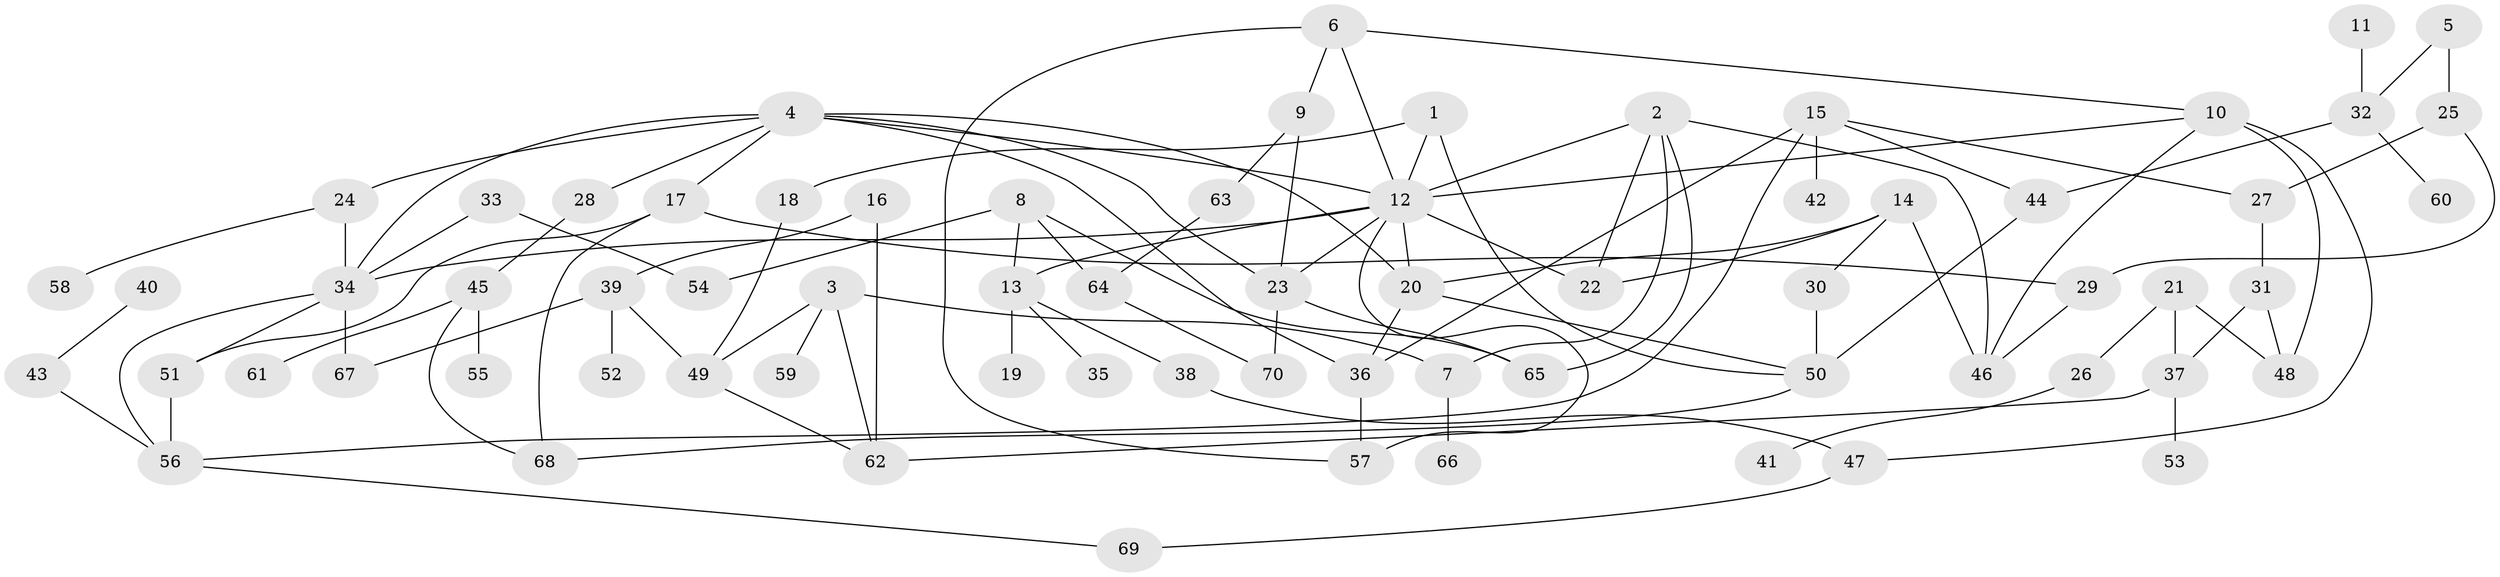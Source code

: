 // original degree distribution, {4: 0.1391304347826087, 11: 0.008695652173913044, 3: 0.17391304347826086, 6: 0.034782608695652174, 5: 0.05217391304347826, 1: 0.25217391304347825, 8: 0.017391304347826087, 2: 0.3217391304347826}
// Generated by graph-tools (version 1.1) at 2025/36/03/04/25 23:36:00]
// undirected, 70 vertices, 107 edges
graph export_dot {
  node [color=gray90,style=filled];
  1;
  2;
  3;
  4;
  5;
  6;
  7;
  8;
  9;
  10;
  11;
  12;
  13;
  14;
  15;
  16;
  17;
  18;
  19;
  20;
  21;
  22;
  23;
  24;
  25;
  26;
  27;
  28;
  29;
  30;
  31;
  32;
  33;
  34;
  35;
  36;
  37;
  38;
  39;
  40;
  41;
  42;
  43;
  44;
  45;
  46;
  47;
  48;
  49;
  50;
  51;
  52;
  53;
  54;
  55;
  56;
  57;
  58;
  59;
  60;
  61;
  62;
  63;
  64;
  65;
  66;
  67;
  68;
  69;
  70;
  1 -- 12 [weight=1.0];
  1 -- 18 [weight=1.0];
  1 -- 50 [weight=1.0];
  2 -- 7 [weight=1.0];
  2 -- 12 [weight=1.0];
  2 -- 22 [weight=1.0];
  2 -- 46 [weight=1.0];
  2 -- 65 [weight=1.0];
  3 -- 7 [weight=1.0];
  3 -- 49 [weight=1.0];
  3 -- 59 [weight=1.0];
  3 -- 62 [weight=1.0];
  4 -- 12 [weight=1.0];
  4 -- 17 [weight=1.0];
  4 -- 20 [weight=1.0];
  4 -- 23 [weight=1.0];
  4 -- 24 [weight=1.0];
  4 -- 28 [weight=1.0];
  4 -- 34 [weight=1.0];
  4 -- 36 [weight=1.0];
  5 -- 25 [weight=1.0];
  5 -- 32 [weight=1.0];
  6 -- 9 [weight=1.0];
  6 -- 10 [weight=1.0];
  6 -- 12 [weight=1.0];
  6 -- 57 [weight=1.0];
  7 -- 66 [weight=1.0];
  8 -- 13 [weight=1.0];
  8 -- 54 [weight=1.0];
  8 -- 64 [weight=1.0];
  8 -- 65 [weight=1.0];
  9 -- 23 [weight=1.0];
  9 -- 63 [weight=1.0];
  10 -- 12 [weight=1.0];
  10 -- 46 [weight=1.0];
  10 -- 47 [weight=1.0];
  10 -- 48 [weight=2.0];
  11 -- 32 [weight=1.0];
  12 -- 13 [weight=1.0];
  12 -- 20 [weight=1.0];
  12 -- 22 [weight=1.0];
  12 -- 23 [weight=1.0];
  12 -- 34 [weight=1.0];
  12 -- 57 [weight=1.0];
  13 -- 19 [weight=1.0];
  13 -- 35 [weight=1.0];
  13 -- 38 [weight=1.0];
  14 -- 20 [weight=1.0];
  14 -- 22 [weight=2.0];
  14 -- 30 [weight=1.0];
  14 -- 46 [weight=1.0];
  15 -- 27 [weight=1.0];
  15 -- 36 [weight=1.0];
  15 -- 42 [weight=1.0];
  15 -- 44 [weight=1.0];
  15 -- 56 [weight=1.0];
  16 -- 39 [weight=1.0];
  16 -- 62 [weight=1.0];
  17 -- 29 [weight=1.0];
  17 -- 51 [weight=1.0];
  17 -- 68 [weight=1.0];
  18 -- 49 [weight=1.0];
  20 -- 36 [weight=1.0];
  20 -- 50 [weight=1.0];
  21 -- 26 [weight=1.0];
  21 -- 37 [weight=1.0];
  21 -- 48 [weight=1.0];
  23 -- 65 [weight=1.0];
  23 -- 70 [weight=1.0];
  24 -- 34 [weight=1.0];
  24 -- 58 [weight=1.0];
  25 -- 27 [weight=1.0];
  25 -- 29 [weight=1.0];
  26 -- 41 [weight=1.0];
  27 -- 31 [weight=1.0];
  28 -- 45 [weight=1.0];
  29 -- 46 [weight=1.0];
  30 -- 50 [weight=1.0];
  31 -- 37 [weight=1.0];
  31 -- 48 [weight=1.0];
  32 -- 44 [weight=1.0];
  32 -- 60 [weight=1.0];
  33 -- 34 [weight=1.0];
  33 -- 54 [weight=1.0];
  34 -- 51 [weight=1.0];
  34 -- 56 [weight=1.0];
  34 -- 67 [weight=1.0];
  36 -- 57 [weight=1.0];
  37 -- 53 [weight=1.0];
  37 -- 62 [weight=1.0];
  38 -- 47 [weight=1.0];
  39 -- 49 [weight=1.0];
  39 -- 52 [weight=1.0];
  39 -- 67 [weight=1.0];
  40 -- 43 [weight=1.0];
  43 -- 56 [weight=1.0];
  44 -- 50 [weight=1.0];
  45 -- 55 [weight=1.0];
  45 -- 61 [weight=1.0];
  45 -- 68 [weight=1.0];
  47 -- 69 [weight=1.0];
  49 -- 62 [weight=1.0];
  50 -- 68 [weight=1.0];
  51 -- 56 [weight=1.0];
  56 -- 69 [weight=1.0];
  63 -- 64 [weight=1.0];
  64 -- 70 [weight=1.0];
}
